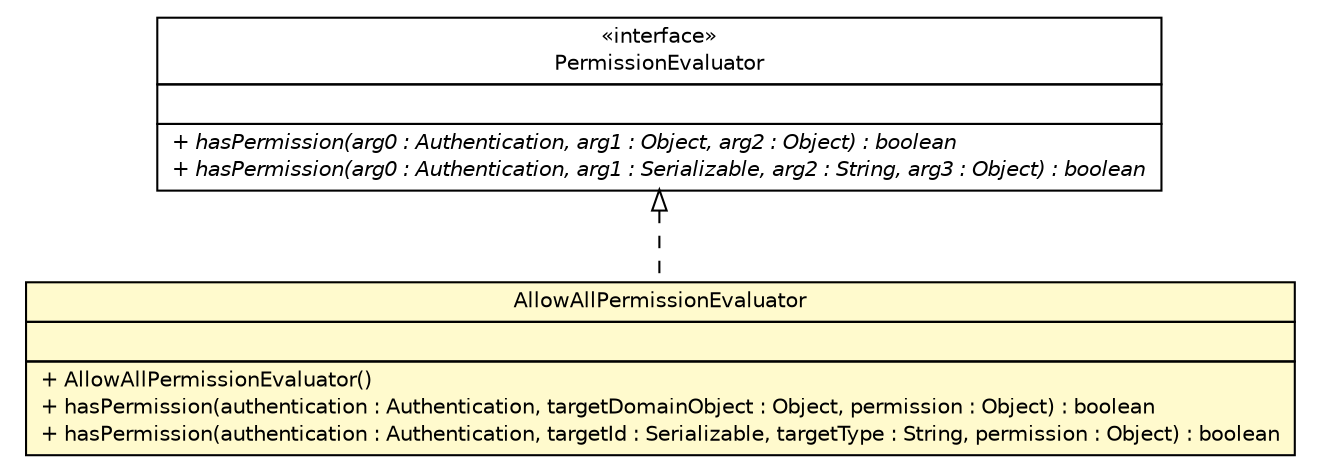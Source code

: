 #!/usr/local/bin/dot
#
# Class diagram 
# Generated by UMLGraph version R5_6-24-gf6e263 (http://www.umlgraph.org/)
#

digraph G {
	edge [fontname="Helvetica",fontsize=10,labelfontname="Helvetica",labelfontsize=10];
	node [fontname="Helvetica",fontsize=10,shape=plaintext];
	nodesep=0.25;
	ranksep=0.5;
	// com.yirendai.oss.lib.security.AllowAllPermissionEvaluator
	c1152 [label=<<table title="com.yirendai.oss.lib.security.AllowAllPermissionEvaluator" border="0" cellborder="1" cellspacing="0" cellpadding="2" port="p" bgcolor="lemonChiffon" href="./AllowAllPermissionEvaluator.html">
		<tr><td><table border="0" cellspacing="0" cellpadding="1">
<tr><td align="center" balign="center"> AllowAllPermissionEvaluator </td></tr>
		</table></td></tr>
		<tr><td><table border="0" cellspacing="0" cellpadding="1">
<tr><td align="left" balign="left">  </td></tr>
		</table></td></tr>
		<tr><td><table border="0" cellspacing="0" cellpadding="1">
<tr><td align="left" balign="left"> + AllowAllPermissionEvaluator() </td></tr>
<tr><td align="left" balign="left"> + hasPermission(authentication : Authentication, targetDomainObject : Object, permission : Object) : boolean </td></tr>
<tr><td align="left" balign="left"> + hasPermission(authentication : Authentication, targetId : Serializable, targetType : String, permission : Object) : boolean </td></tr>
		</table></td></tr>
		</table>>, URL="./AllowAllPermissionEvaluator.html", fontname="Helvetica", fontcolor="black", fontsize=10.0];
	//com.yirendai.oss.lib.security.AllowAllPermissionEvaluator implements org.springframework.security.access.PermissionEvaluator
	c1201:p -> c1152:p [dir=back,arrowtail=empty,style=dashed];
	// org.springframework.security.access.PermissionEvaluator
	c1201 [label=<<table title="org.springframework.security.access.PermissionEvaluator" border="0" cellborder="1" cellspacing="0" cellpadding="2" port="p" href="http://java.sun.com/j2se/1.4.2/docs/api/org/springframework/security/access/PermissionEvaluator.html">
		<tr><td><table border="0" cellspacing="0" cellpadding="1">
<tr><td align="center" balign="center"> &#171;interface&#187; </td></tr>
<tr><td align="center" balign="center"> PermissionEvaluator </td></tr>
		</table></td></tr>
		<tr><td><table border="0" cellspacing="0" cellpadding="1">
<tr><td align="left" balign="left">  </td></tr>
		</table></td></tr>
		<tr><td><table border="0" cellspacing="0" cellpadding="1">
<tr><td align="left" balign="left"><font face="Helvetica-Oblique" point-size="10.0"> + hasPermission(arg0 : Authentication, arg1 : Object, arg2 : Object) : boolean </font></td></tr>
<tr><td align="left" balign="left"><font face="Helvetica-Oblique" point-size="10.0"> + hasPermission(arg0 : Authentication, arg1 : Serializable, arg2 : String, arg3 : Object) : boolean </font></td></tr>
		</table></td></tr>
		</table>>, URL="http://java.sun.com/j2se/1.4.2/docs/api/org/springframework/security/access/PermissionEvaluator.html", fontname="Helvetica", fontcolor="black", fontsize=10.0];
}

